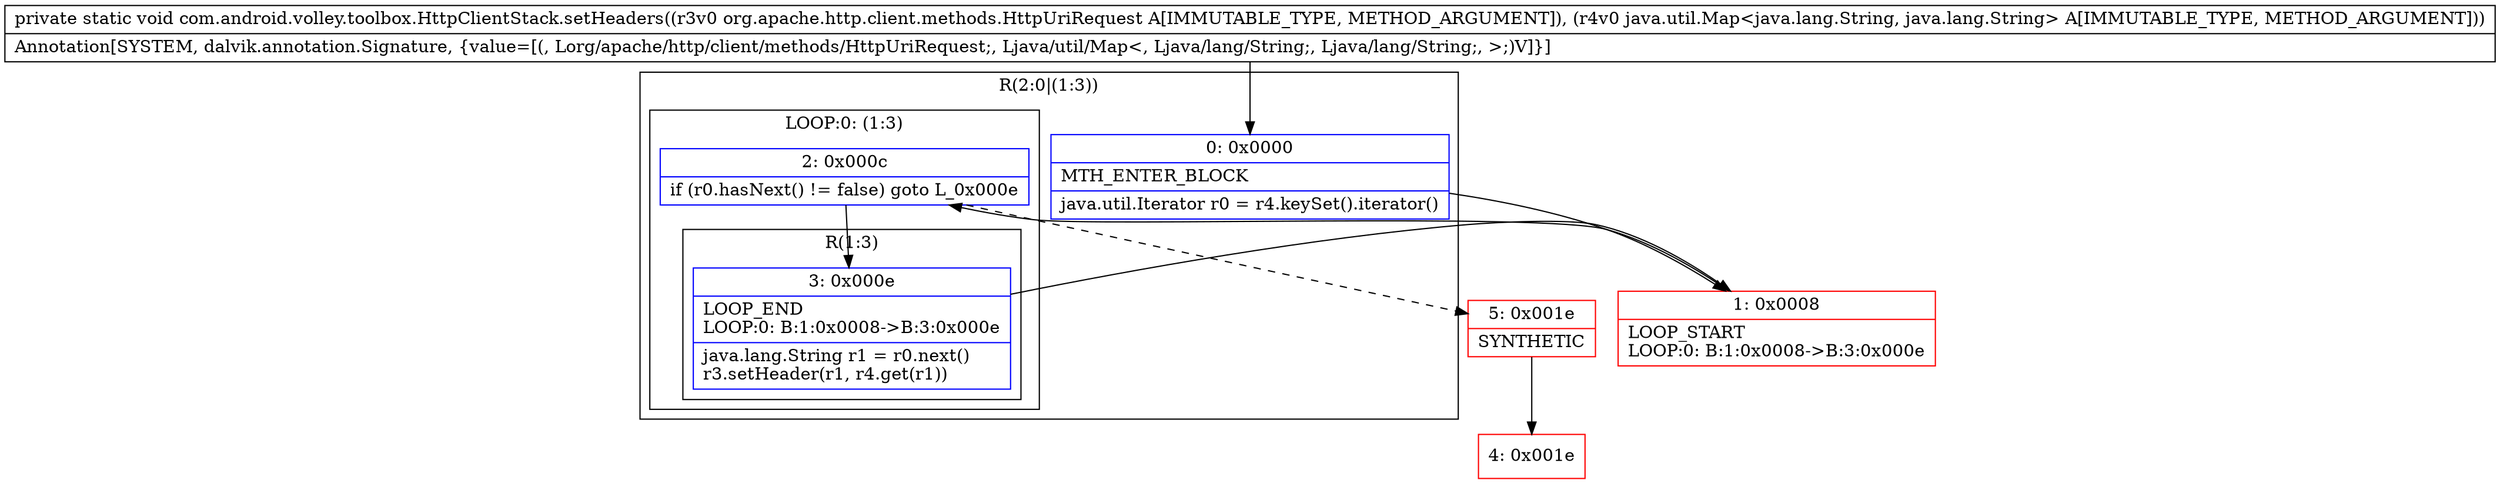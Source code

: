 digraph "CFG forcom.android.volley.toolbox.HttpClientStack.setHeaders(Lorg\/apache\/http\/client\/methods\/HttpUriRequest;Ljava\/util\/Map;)V" {
subgraph cluster_Region_580474881 {
label = "R(2:0|(1:3))";
node [shape=record,color=blue];
Node_0 [shape=record,label="{0\:\ 0x0000|MTH_ENTER_BLOCK\l|java.util.Iterator r0 = r4.keySet().iterator()\l}"];
subgraph cluster_LoopRegion_299668960 {
label = "LOOP:0: (1:3)";
node [shape=record,color=blue];
Node_2 [shape=record,label="{2\:\ 0x000c|if (r0.hasNext() != false) goto L_0x000e\l}"];
subgraph cluster_Region_700390027 {
label = "R(1:3)";
node [shape=record,color=blue];
Node_3 [shape=record,label="{3\:\ 0x000e|LOOP_END\lLOOP:0: B:1:0x0008\-\>B:3:0x000e\l|java.lang.String r1 = r0.next()\lr3.setHeader(r1, r4.get(r1))\l}"];
}
}
}
Node_1 [shape=record,color=red,label="{1\:\ 0x0008|LOOP_START\lLOOP:0: B:1:0x0008\-\>B:3:0x000e\l}"];
Node_4 [shape=record,color=red,label="{4\:\ 0x001e}"];
Node_5 [shape=record,color=red,label="{5\:\ 0x001e|SYNTHETIC\l}"];
MethodNode[shape=record,label="{private static void com.android.volley.toolbox.HttpClientStack.setHeaders((r3v0 org.apache.http.client.methods.HttpUriRequest A[IMMUTABLE_TYPE, METHOD_ARGUMENT]), (r4v0 java.util.Map\<java.lang.String, java.lang.String\> A[IMMUTABLE_TYPE, METHOD_ARGUMENT]))  | Annotation[SYSTEM, dalvik.annotation.Signature, \{value=[(, Lorg\/apache\/http\/client\/methods\/HttpUriRequest;, Ljava\/util\/Map\<, Ljava\/lang\/String;, Ljava\/lang\/String;, \>;)V]\}]\l}"];
MethodNode -> Node_0;
Node_0 -> Node_1;
Node_2 -> Node_3;
Node_2 -> Node_5[style=dashed];
Node_3 -> Node_1;
Node_1 -> Node_2;
Node_5 -> Node_4;
}

